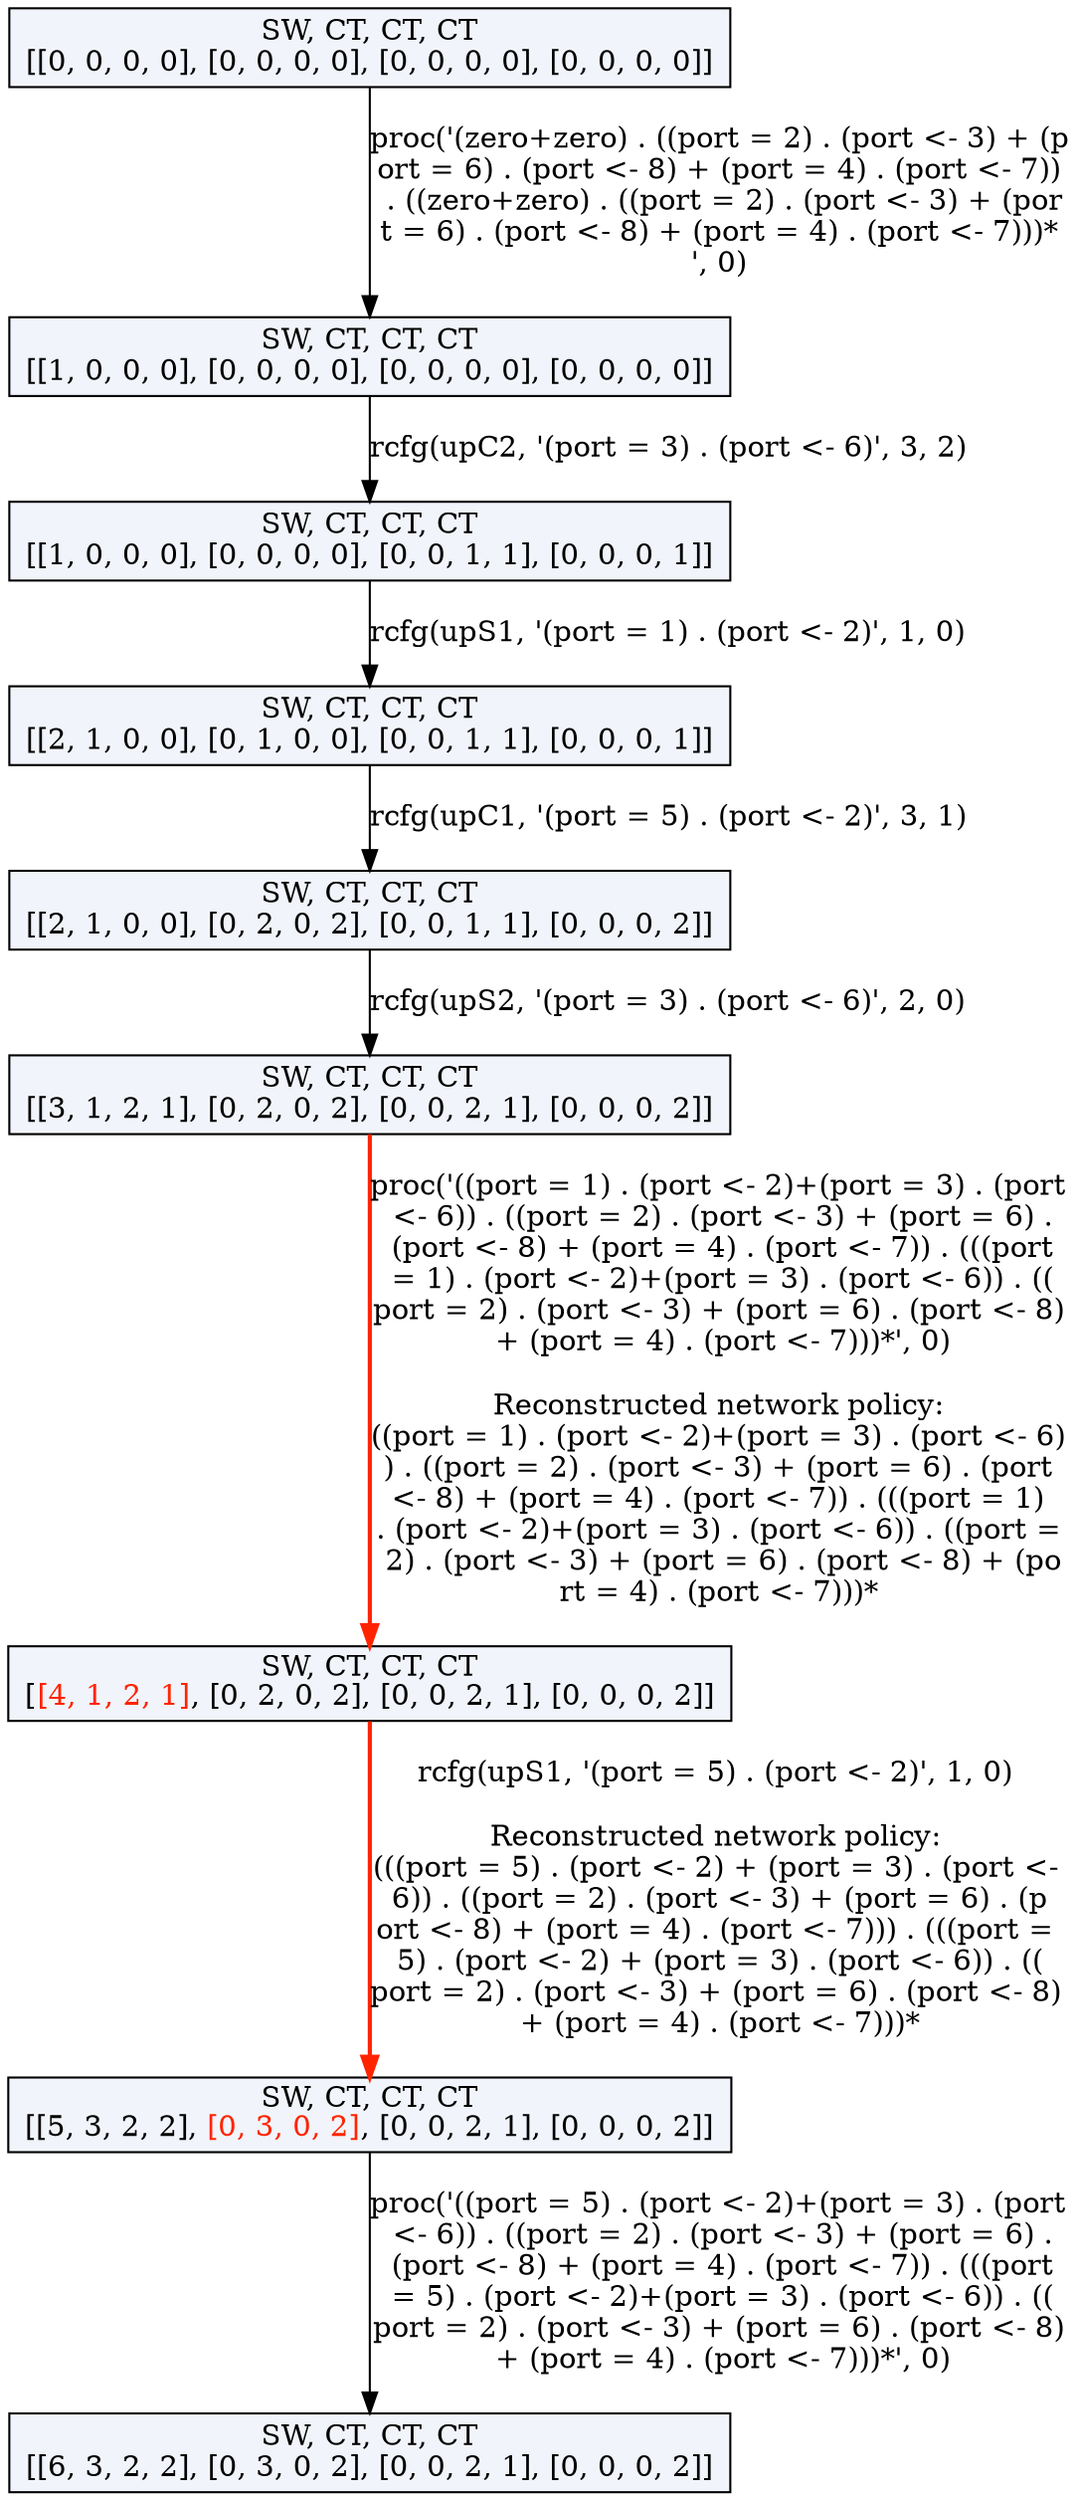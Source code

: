digraph g {
n0 [label=<SW, CT, CT, CT<br/>[[0, 0, 0, 0], [0, 0, 0, 0], [0, 0, 0, 0], [0, 0, 0, 0]]>, shape=rectangle, style=filled, fillcolor="#F2F4FB"];
n1 [label=<SW, CT, CT, CT<br/>[[1, 0, 0, 0], [0, 0, 0, 0], [0, 0, 0, 0], [0, 0, 0, 0]]>, shape=rectangle, style=filled, fillcolor="#F2F4FB"];
n0 -> n1 [label="proc('(zero+zero) . ((port = 2) . (port <- 3) + (p
ort = 6) . (port <- 8) + (port = 4) . (port <- 7))
 . ((zero+zero) . ((port = 2) . (port <- 3) + (por
t = 6) . (port <- 8) + (port = 4) . (port <- 7)))*
', 0)", color="#000000", penwidth=1.0];
n2 [label=<SW, CT, CT, CT<br/>[[1, 0, 0, 0], [0, 0, 0, 0], [0, 0, 1, 1], [0, 0, 0, 1]]>, shape=rectangle, style=filled, fillcolor="#F2F4FB"];
n1 -> n2 [label="rcfg(upC2, '(port = 3) . (port <- 6)', 3, 2)", color="#000000", penwidth=1.0];
n3 [label=<SW, CT, CT, CT<br/>[[2, 1, 0, 0], [0, 1, 0, 0], [0, 0, 1, 1], [0, 0, 0, 1]]>, shape=rectangle, style=filled, fillcolor="#F2F4FB"];
n2 -> n3 [label="rcfg(upS1, '(port = 1) . (port <- 2)', 1, 0)", color="#000000", penwidth=1.0];
n4 [label=<SW, CT, CT, CT<br/>[[2, 1, 0, 0], [0, 2, 0, 2], [0, 0, 1, 1], [0, 0, 0, 2]]>, shape=rectangle, style=filled, fillcolor="#F2F4FB"];
n3 -> n4 [label="rcfg(upC1, '(port = 5) . (port <- 2)', 3, 1)", color="#000000", penwidth=1.0];
n5 [label=<SW, CT, CT, CT<br/>[[3, 1, 2, 1], [0, 2, 0, 2], [0, 0, 2, 1], [0, 0, 0, 2]]>, shape=rectangle, style=filled, fillcolor="#F2F4FB"];
n4 -> n5 [label="rcfg(upS2, '(port = 3) . (port <- 6)', 2, 0)", color="#000000", penwidth=1.0];
n6 [label=<SW, CT, CT, CT<br/>[<font color="#FF2400">[4, 1, 2, 1]</font>, [0, 2, 0, 2], [0, 0, 2, 1], [0, 0, 0, 2]]>, shape=rectangle, style=filled, fillcolor="#F2F4FB"];
n5 -> n6 [label="proc('((port = 1) . (port <- 2)+(port = 3) . (port
 <- 6)) . ((port = 2) . (port <- 3) + (port = 6) .
 (port <- 8) + (port = 4) . (port <- 7)) . (((port
 = 1) . (port <- 2)+(port = 3) . (port <- 6)) . ((
port = 2) . (port <- 3) + (port = 6) . (port <- 8)
 + (port = 4) . (port <- 7)))*', 0)

Reconstructed network policy:
((port = 1) . (port <- 2)+(port = 3) . (port <- 6)
) . ((port = 2) . (port <- 3) + (port = 6) . (port
 <- 8) + (port = 4) . (port <- 7)) . (((port = 1) 
. (port <- 2)+(port = 3) . (port <- 6)) . ((port =
 2) . (port <- 3) + (port = 6) . (port <- 8) + (po
rt = 4) . (port <- 7)))*", color="#FF2400", penwidth=2.0];
n7 [label=<SW, CT, CT, CT<br/>[[5, 3, 2, 2], <font color="#FF2400">[0, 3, 0, 2]</font>, [0, 0, 2, 1], [0, 0, 0, 2]]>, shape=rectangle, style=filled, fillcolor="#F2F4FB"];
n6 -> n7 [label="rcfg(upS1, '(port = 5) . (port <- 2)', 1, 0)

Reconstructed network policy:
(((port = 5) . (port <- 2) + (port = 3) . (port <-
 6)) . ((port = 2) . (port <- 3) + (port = 6) . (p
ort <- 8) + (port = 4) . (port <- 7))) . (((port =
 5) . (port <- 2) + (port = 3) . (port <- 6)) . ((
port = 2) . (port <- 3) + (port = 6) . (port <- 8)
 + (port = 4) . (port <- 7)))*", color="#FF2400", penwidth=2.0];
n8 [label=<SW, CT, CT, CT<br/>[[6, 3, 2, 2], [0, 3, 0, 2], [0, 0, 2, 1], [0, 0, 0, 2]]>, shape=rectangle, style=filled, fillcolor="#F2F4FB"];
n7 -> n8 [label="proc('((port = 5) . (port <- 2)+(port = 3) . (port
 <- 6)) . ((port = 2) . (port <- 3) + (port = 6) .
 (port <- 8) + (port = 4) . (port <- 7)) . (((port
 = 5) . (port <- 2)+(port = 3) . (port <- 6)) . ((
port = 2) . (port <- 3) + (port = 6) . (port <- 8)
 + (port = 4) . (port <- 7)))*', 0)", color="#000000", penwidth=1.0];
}